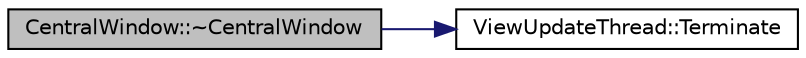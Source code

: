 digraph "CentralWindow::~CentralWindow"
{
 // INTERACTIVE_SVG=YES
  edge [fontname="Helvetica",fontsize="10",labelfontname="Helvetica",labelfontsize="10"];
  node [fontname="Helvetica",fontsize="10",shape=record];
  rankdir="LR";
  Node1 [label="CentralWindow::~CentralWindow",height=0.2,width=0.4,color="black", fillcolor="grey75", style="filled", fontcolor="black"];
  Node1 -> Node2 [color="midnightblue",fontsize="10",style="solid",fontname="Helvetica"];
  Node2 [label="ViewUpdateThread::Terminate",height=0.2,width=0.4,color="black", fillcolor="white", style="filled",URL="$d8/db5/class_view_update_thread.html#a7bdd9e5cbb79b2fd73692f50fbbb124b"];
}
